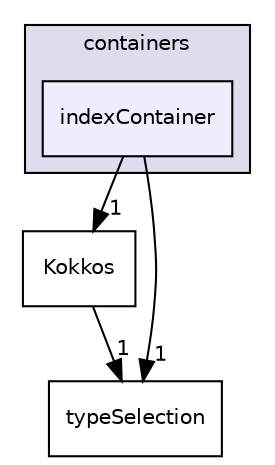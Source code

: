 digraph "src/phasicFlow/containers/indexContainer" {
  compound=true
  node [ fontsize="10", fontname="Helvetica"];
  edge [ labelfontsize="10", labelfontname="Helvetica"];
  subgraph clusterdir_74a3bd5d559eb2469f344a26dc365ad0 {
    graph [ bgcolor="#ddddee", pencolor="black", label="containers" fontname="Helvetica", fontsize="10", URL="dir_74a3bd5d559eb2469f344a26dc365ad0.html"]
  dir_4ba40f743b25b1ba6f4eed9e1d9172d6 [shape=box, label="indexContainer", style="filled", fillcolor="#eeeeff", pencolor="black", URL="dir_4ba40f743b25b1ba6f4eed9e1d9172d6.html"];
  }
  dir_9522ed5fbd948bd0f422a9c3c511773e [shape=box label="Kokkos" URL="dir_9522ed5fbd948bd0f422a9c3c511773e.html"];
  dir_4419dd78bee2bde1362d842a02bd0463 [shape=box label="typeSelection" URL="dir_4419dd78bee2bde1362d842a02bd0463.html"];
  dir_4ba40f743b25b1ba6f4eed9e1d9172d6->dir_9522ed5fbd948bd0f422a9c3c511773e [headlabel="1", labeldistance=1.5 headhref="dir_000087_000118.html"];
  dir_4ba40f743b25b1ba6f4eed9e1d9172d6->dir_4419dd78bee2bde1362d842a02bd0463 [headlabel="1", labeldistance=1.5 headhref="dir_000087_000179.html"];
  dir_9522ed5fbd948bd0f422a9c3c511773e->dir_4419dd78bee2bde1362d842a02bd0463 [headlabel="1", labeldistance=1.5 headhref="dir_000118_000179.html"];
}
